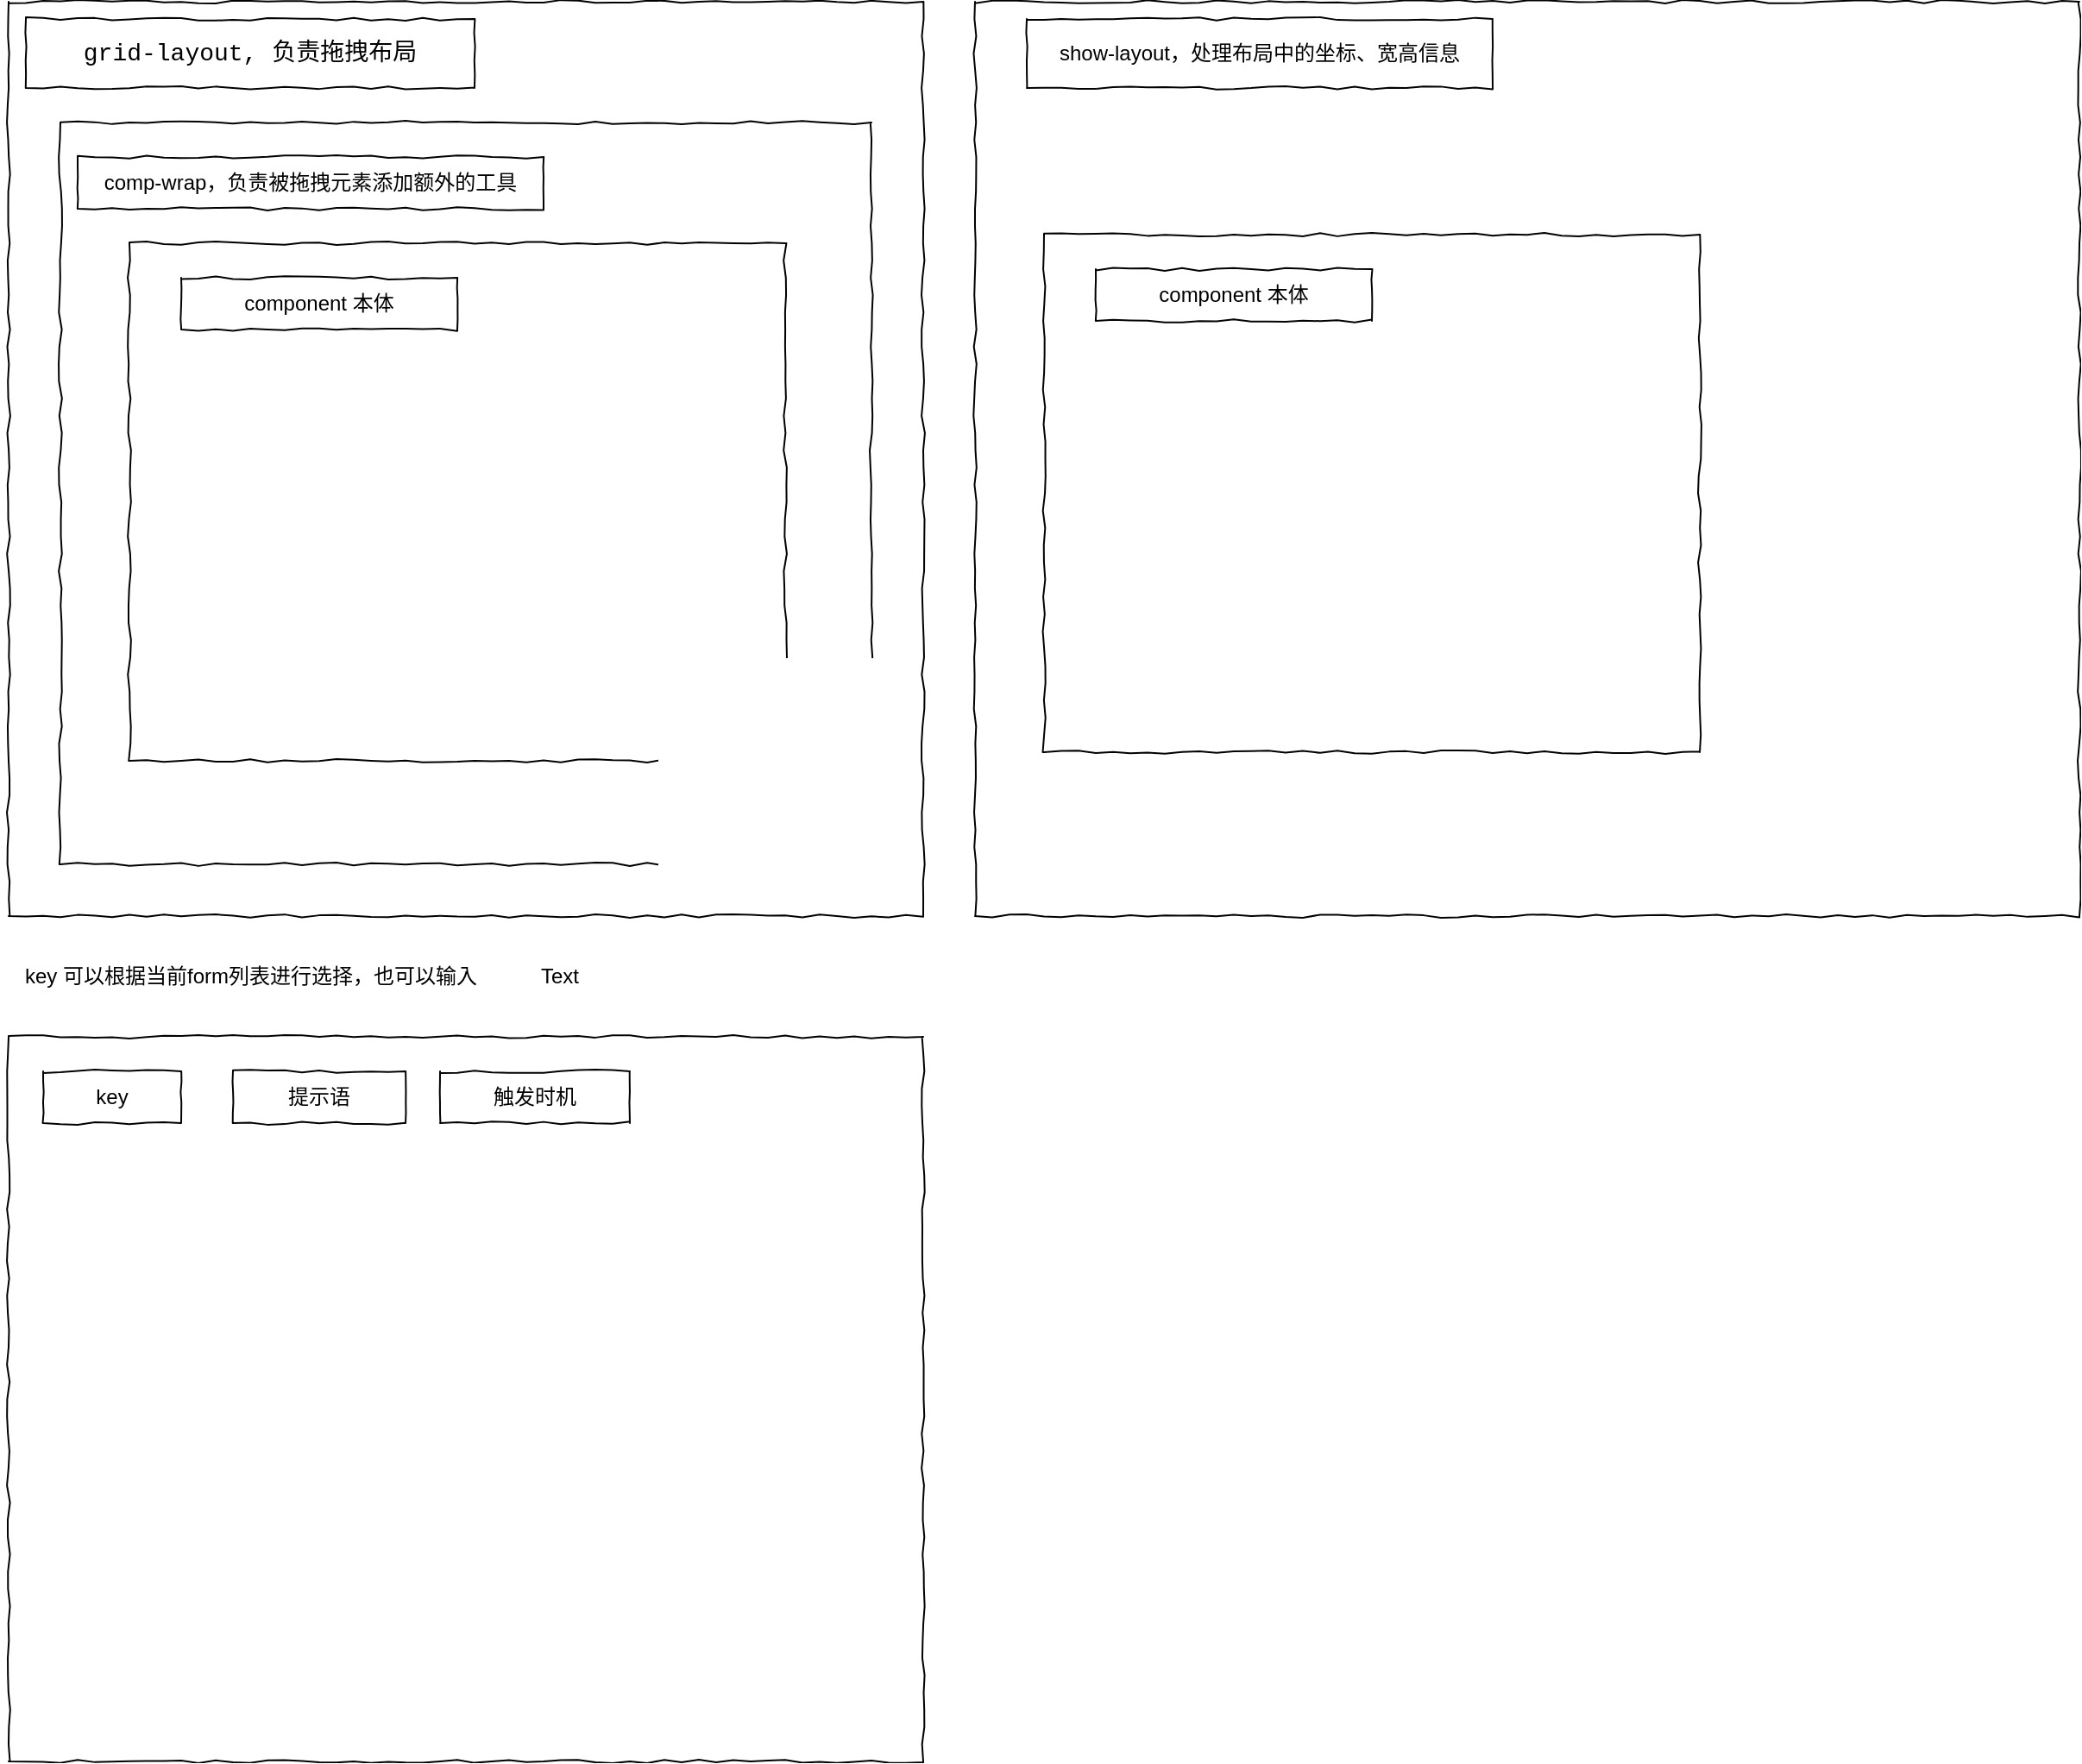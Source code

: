 <mxfile version="24.6.4" type="github">
  <diagram name="Page-1" id="XzWtF4XP_iAmrnIMXCRm">
    <mxGraphModel dx="1434" dy="756" grid="1" gridSize="10" guides="1" tooltips="1" connect="1" arrows="1" fold="1" page="1" pageScale="1" pageWidth="827" pageHeight="1169" math="0" shadow="0">
      <root>
        <mxCell id="0" />
        <mxCell id="1" parent="0" />
        <mxCell id="HhxakAEyFk_g9ME8UOxu-1" value="" style="whiteSpace=wrap;html=1;aspect=fixed;comic=1;" vertex="1" parent="1">
          <mxGeometry x="70" y="70" width="530" height="530" as="geometry" />
        </mxCell>
        <mxCell id="HhxakAEyFk_g9ME8UOxu-2" value="&lt;div style=&quot;font-family: Consolas, &amp;quot;Courier New&amp;quot;, monospace; font-size: 14px; line-height: 19px; white-space: pre;&quot;&gt;&lt;font style=&quot;background-color: rgb(255, 255, 255);&quot;&gt;grid-layout, 负责拖拽布局&lt;/font&gt;&lt;/div&gt;" style="whiteSpace=wrap;html=1;comic=1;strokeColor=default;align=center;verticalAlign=middle;fontFamily=Helvetica;fontSize=12;fontColor=default;fillColor=default;" vertex="1" parent="1">
          <mxGeometry x="80" y="80" width="260" height="40" as="geometry" />
        </mxCell>
        <mxCell id="HhxakAEyFk_g9ME8UOxu-3" value="" style="whiteSpace=wrap;html=1;comic=1;strokeColor=default;align=center;verticalAlign=middle;fontFamily=Helvetica;fontSize=12;fontColor=default;fillColor=default;" vertex="1" parent="1">
          <mxGeometry x="100" y="140" width="470" height="430" as="geometry" />
        </mxCell>
        <mxCell id="HhxakAEyFk_g9ME8UOxu-4" value="comp-wrap，负责被拖拽元素添加额外的工具" style="whiteSpace=wrap;html=1;comic=1;strokeColor=default;align=center;verticalAlign=middle;fontFamily=Helvetica;fontSize=12;fontColor=default;fillColor=default;" vertex="1" parent="1">
          <mxGeometry x="110" y="160" width="270" height="30" as="geometry" />
        </mxCell>
        <mxCell id="HhxakAEyFk_g9ME8UOxu-6" value="" style="whiteSpace=wrap;html=1;comic=1;strokeColor=default;align=center;verticalAlign=middle;fontFamily=Helvetica;fontSize=12;fontColor=default;fillColor=default;" vertex="1" parent="1">
          <mxGeometry x="140" y="210" width="380" height="300" as="geometry" />
        </mxCell>
        <mxCell id="HhxakAEyFk_g9ME8UOxu-7" value="component 本体" style="whiteSpace=wrap;html=1;comic=1;strokeColor=default;align=center;verticalAlign=middle;fontFamily=Helvetica;fontSize=12;fontColor=default;fillColor=default;" vertex="1" parent="1">
          <mxGeometry x="170" y="230" width="160" height="30" as="geometry" />
        </mxCell>
        <mxCell id="HhxakAEyFk_g9ME8UOxu-8" value="" style="whiteSpace=wrap;html=1;comic=1;strokeColor=default;align=center;verticalAlign=middle;fontFamily=Helvetica;fontSize=12;fontColor=default;fillColor=default;" vertex="1" parent="1">
          <mxGeometry x="630" y="70" width="640" height="530" as="geometry" />
        </mxCell>
        <mxCell id="HhxakAEyFk_g9ME8UOxu-9" value="show-layout，处理布局中的坐标、宽高信息" style="whiteSpace=wrap;html=1;comic=1;strokeColor=default;align=center;verticalAlign=middle;fontFamily=Helvetica;fontSize=12;fontColor=default;fillColor=default;" vertex="1" parent="1">
          <mxGeometry x="660" y="80" width="270" height="40" as="geometry" />
        </mxCell>
        <mxCell id="HhxakAEyFk_g9ME8UOxu-10" value="" style="whiteSpace=wrap;html=1;comic=1;strokeColor=default;align=center;verticalAlign=middle;fontFamily=Helvetica;fontSize=12;fontColor=default;fillColor=default;" vertex="1" parent="1">
          <mxGeometry x="670" y="205" width="380" height="300" as="geometry" />
        </mxCell>
        <mxCell id="HhxakAEyFk_g9ME8UOxu-11" value="component 本体" style="whiteSpace=wrap;html=1;comic=1;strokeColor=default;align=center;verticalAlign=middle;fontFamily=Helvetica;fontSize=12;fontColor=default;fillColor=default;" vertex="1" parent="1">
          <mxGeometry x="700" y="225" width="160" height="30" as="geometry" />
        </mxCell>
        <mxCell id="HhxakAEyFk_g9ME8UOxu-12" value="" style="rounded=0;whiteSpace=wrap;html=1;comic=1;strokeColor=default;align=center;verticalAlign=middle;fontFamily=Helvetica;fontSize=12;fontColor=default;fillColor=default;" vertex="1" parent="1">
          <mxGeometry x="70" y="670" width="530" height="420" as="geometry" />
        </mxCell>
        <mxCell id="HhxakAEyFk_g9ME8UOxu-13" value="key" style="whiteSpace=wrap;html=1;comic=1;strokeColor=default;align=center;verticalAlign=middle;fontFamily=Helvetica;fontSize=12;fontColor=default;fillColor=default;" vertex="1" parent="1">
          <mxGeometry x="90" y="690" width="80" height="30" as="geometry" />
        </mxCell>
        <mxCell id="HhxakAEyFk_g9ME8UOxu-14" value="key 可以根据当前form列表进行选择，也可以输入" style="text;html=1;align=center;verticalAlign=middle;resizable=0;points=[];autosize=1;strokeColor=none;fillColor=none;fontFamily=Helvetica;fontSize=12;fontColor=default;" vertex="1" parent="1">
          <mxGeometry x="65" y="620" width="290" height="30" as="geometry" />
        </mxCell>
        <mxCell id="HhxakAEyFk_g9ME8UOxu-15" value="Text" style="text;html=1;align=center;verticalAlign=middle;resizable=0;points=[];autosize=1;strokeColor=none;fillColor=none;fontFamily=Helvetica;fontSize=12;fontColor=default;" vertex="1" parent="1">
          <mxGeometry x="364" y="620" width="50" height="30" as="geometry" />
        </mxCell>
        <mxCell id="HhxakAEyFk_g9ME8UOxu-16" value="提示语" style="whiteSpace=wrap;html=1;comic=1;strokeColor=default;align=center;verticalAlign=middle;fontFamily=Helvetica;fontSize=12;fontColor=default;fillColor=default;" vertex="1" parent="1">
          <mxGeometry x="200" y="690" width="100" height="30" as="geometry" />
        </mxCell>
        <mxCell id="HhxakAEyFk_g9ME8UOxu-17" value="触发时机" style="whiteSpace=wrap;html=1;comic=1;strokeColor=default;align=center;verticalAlign=middle;fontFamily=Helvetica;fontSize=12;fontColor=default;fillColor=default;" vertex="1" parent="1">
          <mxGeometry x="320" y="690" width="110" height="30" as="geometry" />
        </mxCell>
      </root>
    </mxGraphModel>
  </diagram>
</mxfile>
